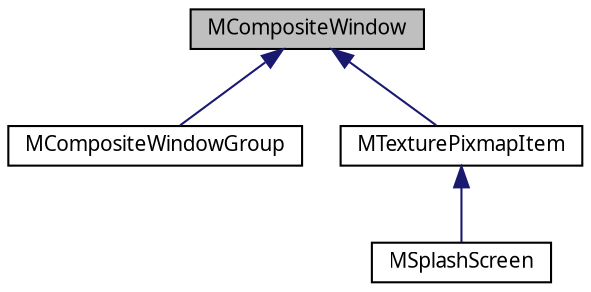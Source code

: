 digraph G
{
  edge [fontname="FreeSans.ttf",fontsize="10",labelfontname="FreeSans.ttf",labelfontsize="10"];
  node [fontname="FreeSans.ttf",fontsize="10",shape=record];
  Node1 [label="MCompositeWindow",height=0.2,width=0.4,color="black", fillcolor="grey75", style="filled" fontcolor="black"];
  Node1 -> Node2 [dir=back,color="midnightblue",fontsize="10",style="solid",fontname="FreeSans.ttf"];
  Node2 [label="MCompositeWindowGroup",height=0.2,width=0.4,color="black", fillcolor="white", style="filled",URL="$class_m_composite_window_group.html",tooltip="MCompositeWindowGroup allows a collection of windows to be rendered as a single texture."];
  Node1 -> Node3 [dir=back,color="midnightblue",fontsize="10",style="solid",fontname="FreeSans.ttf"];
  Node3 [label="MTexturePixmapItem",height=0.2,width=0.4,color="black", fillcolor="white", style="filled",URL="$class_m_texture_pixmap_item.html"];
  Node3 -> Node4 [dir=back,color="midnightblue",fontsize="10",style="solid",fontname="FreeSans.ttf"];
  Node4 [label="MSplashScreen",height=0.2,width=0.4,color="black", fillcolor="white", style="filled",URL="$class_m_splash_screen.html"];
}
